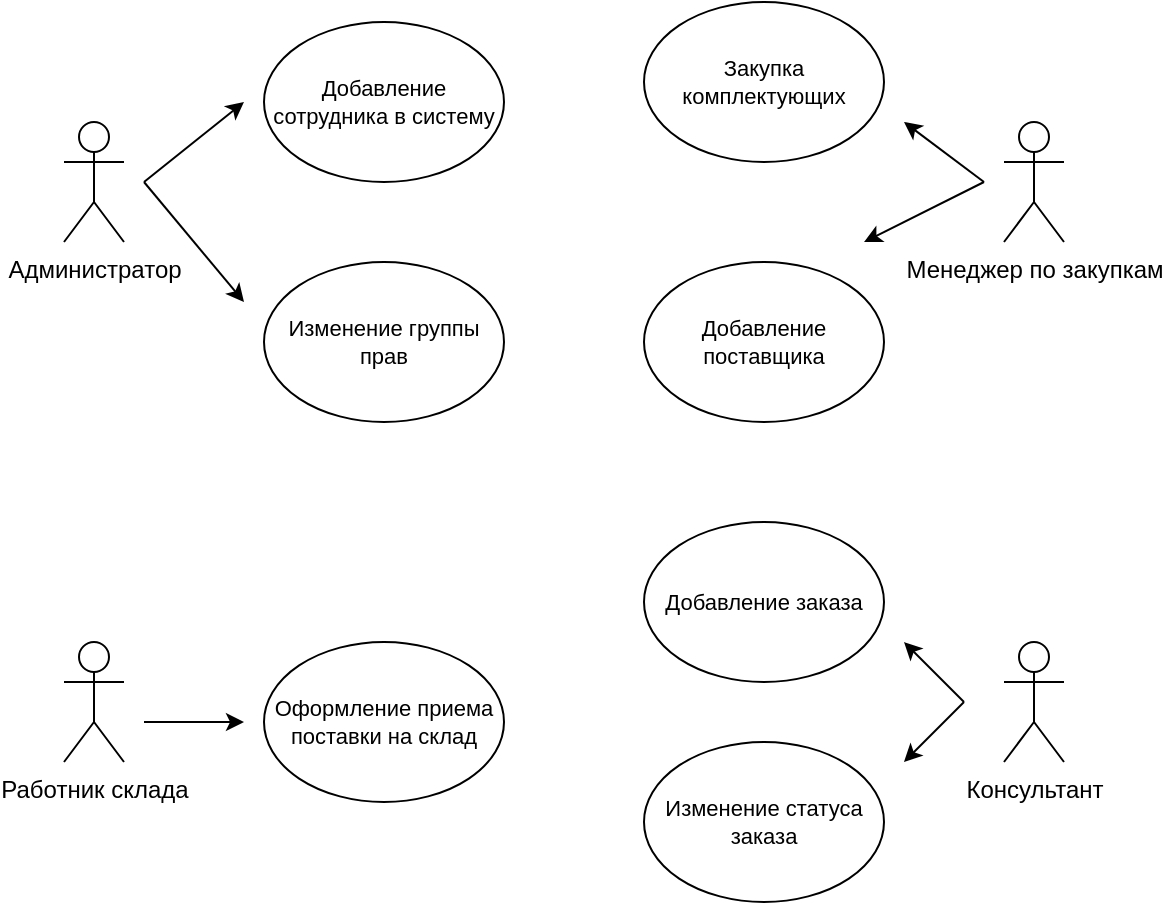 <mxfile version="20.8.16" type="device"><diagram name="Страница 1" id="KkUewpUtzB02LqkecNWY"><mxGraphModel dx="368" dy="697" grid="1" gridSize="10" guides="1" tooltips="1" connect="1" arrows="1" fold="1" page="1" pageScale="1" pageWidth="827" pageHeight="1169" math="0" shadow="0"><root><mxCell id="0"/><mxCell id="1" parent="0"/><mxCell id="LoAxesX-0OBeB7T6gz70-1" value="Консультант" style="shape=umlActor;verticalLabelPosition=bottom;verticalAlign=top;html=1;" parent="1" vertex="1"><mxGeometry x="1440" y="1460" width="30" height="60" as="geometry"/></mxCell><mxCell id="LoAxesX-0OBeB7T6gz70-125" value="Работник склада" style="shape=umlActor;verticalLabelPosition=bottom;verticalAlign=top;html=1;" parent="1" vertex="1"><mxGeometry x="970" y="1460" width="30" height="60" as="geometry"/></mxCell><mxCell id="LoAxesX-0OBeB7T6gz70-185" value="Менеджер по закупкам" style="shape=umlActor;verticalLabelPosition=bottom;verticalAlign=top;html=1;" parent="1" vertex="1"><mxGeometry x="1440" y="1200" width="30" height="60" as="geometry"/></mxCell><mxCell id="LoAxesX-0OBeB7T6gz70-238" value="Администратор" style="shape=umlActor;verticalLabelPosition=bottom;verticalAlign=top;html=1;" parent="1" vertex="1"><mxGeometry x="970" y="1200" width="30" height="60" as="geometry"/></mxCell><mxCell id="LoAxesX-0OBeB7T6gz70-316" value="&lt;font style=&quot;font-size: 11px;&quot;&gt;Добавление сотрудника в систему&lt;/font&gt;" style="ellipse;whiteSpace=wrap;html=1;fontSize=7;" parent="1" vertex="1"><mxGeometry x="1070" y="1150" width="120" height="80" as="geometry"/></mxCell><mxCell id="LoAxesX-0OBeB7T6gz70-317" value="&lt;font style=&quot;font-size: 11px;&quot;&gt;Закупка комплектующих&lt;/font&gt;" style="ellipse;whiteSpace=wrap;html=1;fontSize=7;" parent="1" vertex="1"><mxGeometry x="1260" y="1140" width="120" height="80" as="geometry"/></mxCell><mxCell id="LoAxesX-0OBeB7T6gz70-318" value="&lt;font style=&quot;font-size: 11px;&quot;&gt;Добавление поставщика&lt;/font&gt;" style="ellipse;whiteSpace=wrap;html=1;fontSize=7;" parent="1" vertex="1"><mxGeometry x="1260" y="1270" width="120" height="80" as="geometry"/></mxCell><mxCell id="LoAxesX-0OBeB7T6gz70-320" value="&lt;font style=&quot;font-size: 11px;&quot;&gt;Добавление заказа&lt;/font&gt;" style="ellipse;whiteSpace=wrap;html=1;fontSize=7;" parent="1" vertex="1"><mxGeometry x="1260" y="1400" width="120" height="80" as="geometry"/></mxCell><mxCell id="LoAxesX-0OBeB7T6gz70-323" value="&lt;span style=&quot;font-size: 11px;&quot;&gt;Оформление приема поставки на склад&lt;/span&gt;" style="ellipse;whiteSpace=wrap;html=1;fontSize=7;" parent="1" vertex="1"><mxGeometry x="1070" y="1460" width="120" height="80" as="geometry"/></mxCell><mxCell id="LoAxesX-0OBeB7T6gz70-326" value="&lt;font style=&quot;font-size: 11px;&quot;&gt;Изменение статуса заказа&lt;/font&gt;" style="ellipse;whiteSpace=wrap;html=1;fontSize=7;" parent="1" vertex="1"><mxGeometry x="1260" y="1510" width="120" height="80" as="geometry"/></mxCell><mxCell id="tskWgm1d-yLDUzKwhdkd-1" value="&lt;font style=&quot;font-size: 11px;&quot;&gt;Изменение группы прав&lt;/font&gt;" style="ellipse;whiteSpace=wrap;html=1;fontSize=7;" vertex="1" parent="1"><mxGeometry x="1070" y="1270" width="120" height="80" as="geometry"/></mxCell><mxCell id="tskWgm1d-yLDUzKwhdkd-6" value="" style="endArrow=classic;html=1;rounded=0;" edge="1" parent="1"><mxGeometry width="50" height="50" relative="1" as="geometry"><mxPoint x="1010" y="1500" as="sourcePoint"/><mxPoint x="1060" y="1500" as="targetPoint"/></mxGeometry></mxCell><mxCell id="tskWgm1d-yLDUzKwhdkd-7" value="" style="endArrow=classic;html=1;rounded=0;" edge="1" parent="1"><mxGeometry width="50" height="50" relative="1" as="geometry"><mxPoint x="1010" y="1230" as="sourcePoint"/><mxPoint x="1060" y="1190" as="targetPoint"/></mxGeometry></mxCell><mxCell id="tskWgm1d-yLDUzKwhdkd-8" value="" style="endArrow=classic;html=1;rounded=0;" edge="1" parent="1"><mxGeometry width="50" height="50" relative="1" as="geometry"><mxPoint x="1010" y="1230" as="sourcePoint"/><mxPoint x="1060" y="1290" as="targetPoint"/></mxGeometry></mxCell><mxCell id="tskWgm1d-yLDUzKwhdkd-9" value="" style="endArrow=classic;html=1;rounded=0;" edge="1" parent="1"><mxGeometry width="50" height="50" relative="1" as="geometry"><mxPoint x="1430" y="1230" as="sourcePoint"/><mxPoint x="1390" y="1200" as="targetPoint"/></mxGeometry></mxCell><mxCell id="tskWgm1d-yLDUzKwhdkd-10" value="" style="endArrow=classic;html=1;rounded=0;" edge="1" parent="1"><mxGeometry width="50" height="50" relative="1" as="geometry"><mxPoint x="1430" y="1230" as="sourcePoint"/><mxPoint x="1370" y="1260" as="targetPoint"/></mxGeometry></mxCell><mxCell id="tskWgm1d-yLDUzKwhdkd-11" value="" style="endArrow=classic;html=1;rounded=0;" edge="1" parent="1"><mxGeometry width="50" height="50" relative="1" as="geometry"><mxPoint x="1420" y="1490" as="sourcePoint"/><mxPoint x="1390" y="1460" as="targetPoint"/></mxGeometry></mxCell><mxCell id="tskWgm1d-yLDUzKwhdkd-12" value="" style="endArrow=classic;html=1;rounded=0;" edge="1" parent="1"><mxGeometry width="50" height="50" relative="1" as="geometry"><mxPoint x="1420" y="1490" as="sourcePoint"/><mxPoint x="1390" y="1520" as="targetPoint"/></mxGeometry></mxCell></root></mxGraphModel></diagram></mxfile>